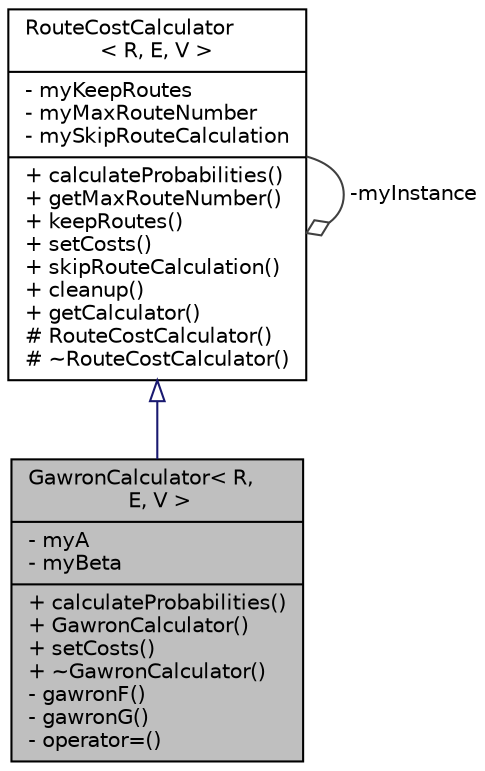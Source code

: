 digraph "GawronCalculator&lt; R, E, V &gt;"
{
  edge [fontname="Helvetica",fontsize="10",labelfontname="Helvetica",labelfontsize="10"];
  node [fontname="Helvetica",fontsize="10",shape=record];
  Node2 [label="{GawronCalculator\< R,\l E, V \>\n|- myA\l- myBeta\l|+ calculateProbabilities()\l+ GawronCalculator()\l+ setCosts()\l+ ~GawronCalculator()\l- gawronF()\l- gawronG()\l- operator=()\l}",height=0.2,width=0.4,color="black", fillcolor="grey75", style="filled", fontcolor="black"];
  Node3 -> Node2 [dir="back",color="midnightblue",fontsize="10",style="solid",arrowtail="onormal",fontname="Helvetica"];
  Node3 [label="{RouteCostCalculator\l\< R, E, V \>\n|- myKeepRoutes\l- myMaxRouteNumber\l- mySkipRouteCalculation\l|+ calculateProbabilities()\l+ getMaxRouteNumber()\l+ keepRoutes()\l+ setCosts()\l+ skipRouteCalculation()\l+ cleanup()\l+ getCalculator()\l# RouteCostCalculator()\l# ~RouteCostCalculator()\l}",height=0.2,width=0.4,color="black", fillcolor="white", style="filled",URL="$d2/df7/class_route_cost_calculator.html",tooltip="Abstract base class providing static factory method. "];
  Node3 -> Node3 [color="grey25",fontsize="10",style="solid",label=" -myInstance" ,arrowhead="odiamond",fontname="Helvetica"];
}
